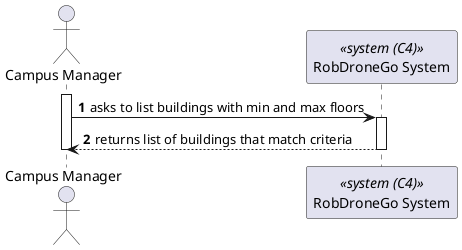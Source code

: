 @startuml process-view
autonumber

actor CM as "Campus Manager"
participant SYS as "RobDroneGo System" <<system (C4)>>

activate CM

CM -> SYS : asks to list buildings with min and max floors
activate SYS

CM <-- SYS : returns list of buildings that match criteria
deactivate SYS

deactivate CM

@enduml
